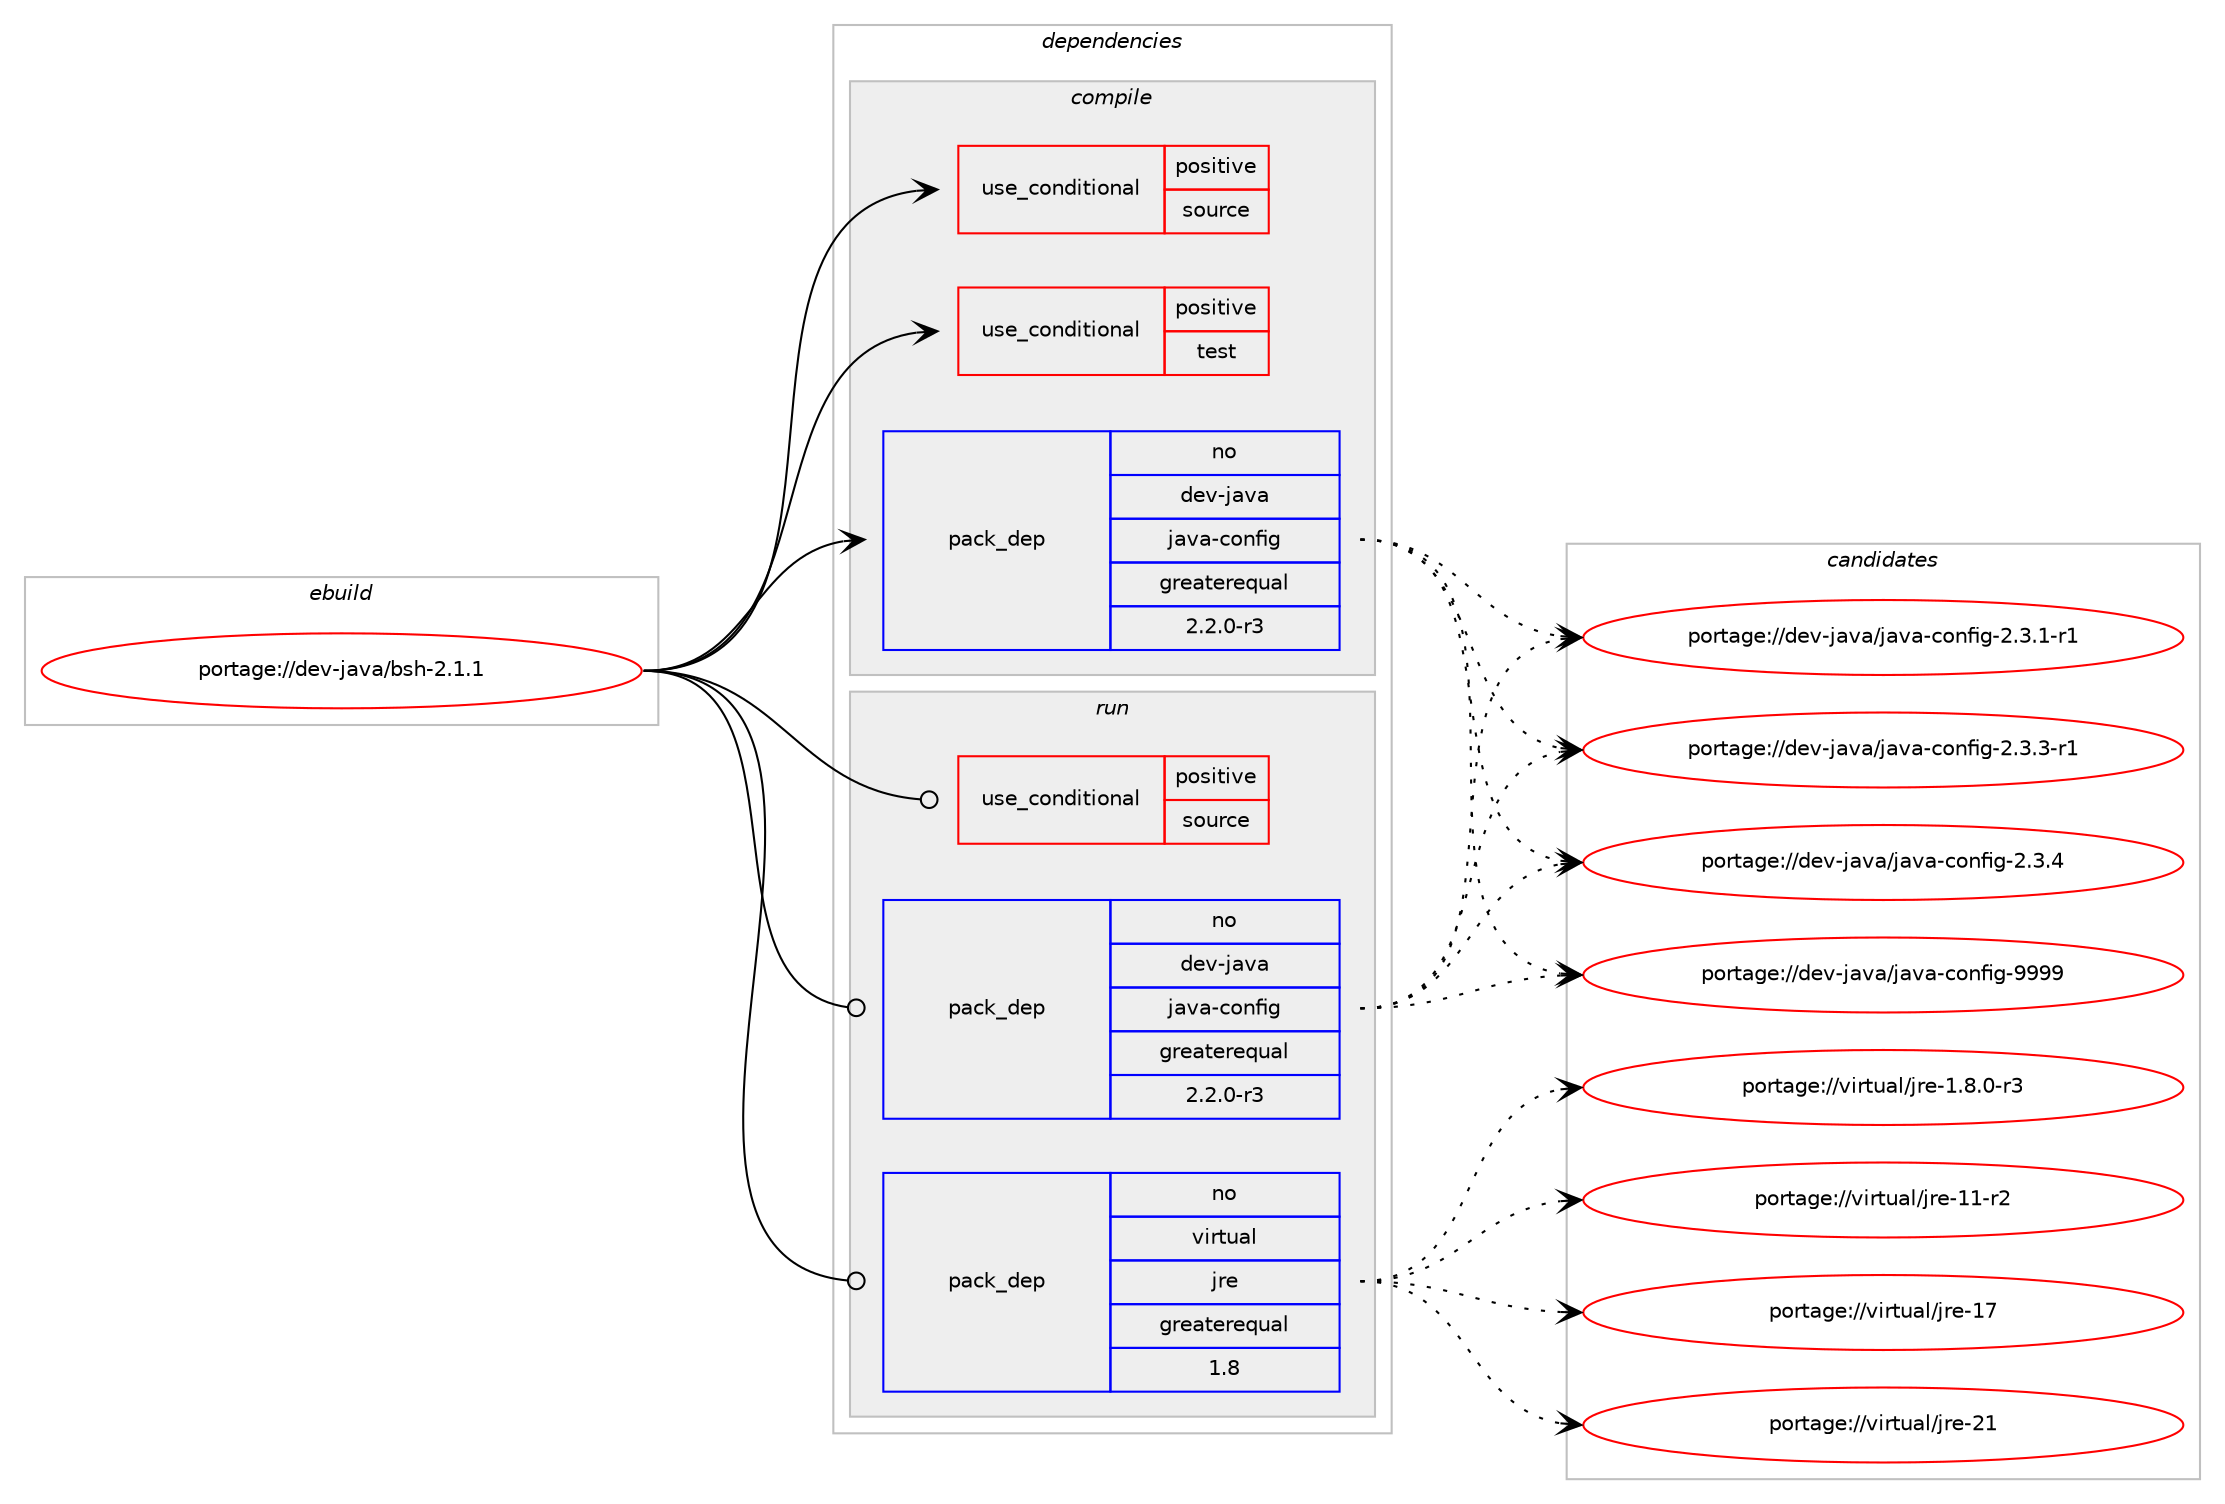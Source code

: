 digraph prolog {

# *************
# Graph options
# *************

newrank=true;
concentrate=true;
compound=true;
graph [rankdir=LR,fontname=Helvetica,fontsize=10,ranksep=1.5];#, ranksep=2.5, nodesep=0.2];
edge  [arrowhead=vee];
node  [fontname=Helvetica,fontsize=10];

# **********
# The ebuild
# **********

subgraph cluster_leftcol {
color=gray;
rank=same;
label=<<i>ebuild</i>>;
id [label="portage://dev-java/bsh-2.1.1", color=red, width=4, href="../dev-java/bsh-2.1.1.svg"];
}

# ****************
# The dependencies
# ****************

subgraph cluster_midcol {
color=gray;
label=<<i>dependencies</i>>;
subgraph cluster_compile {
fillcolor="#eeeeee";
style=filled;
label=<<i>compile</i>>;
subgraph cond20915 {
dependency47056 [label=<<TABLE BORDER="0" CELLBORDER="1" CELLSPACING="0" CELLPADDING="4"><TR><TD ROWSPAN="3" CELLPADDING="10">use_conditional</TD></TR><TR><TD>positive</TD></TR><TR><TD>source</TD></TR></TABLE>>, shape=none, color=red];
# *** BEGIN UNKNOWN DEPENDENCY TYPE (TODO) ***
# dependency47056 -> package_dependency(portage://dev-java/bsh-2.1.1,install,no,app-arch,zip,none,[,,],[],[])
# *** END UNKNOWN DEPENDENCY TYPE (TODO) ***

}
id:e -> dependency47056:w [weight=20,style="solid",arrowhead="vee"];
subgraph cond20916 {
dependency47057 [label=<<TABLE BORDER="0" CELLBORDER="1" CELLSPACING="0" CELLPADDING="4"><TR><TD ROWSPAN="3" CELLPADDING="10">use_conditional</TD></TR><TR><TD>positive</TD></TR><TR><TD>test</TD></TR></TABLE>>, shape=none, color=red];
# *** BEGIN UNKNOWN DEPENDENCY TYPE (TODO) ***
# dependency47057 -> package_dependency(portage://dev-java/bsh-2.1.1,install,no,dev-java,junit,none,[,,],[slot(4)],[])
# *** END UNKNOWN DEPENDENCY TYPE (TODO) ***

}
id:e -> dependency47057:w [weight=20,style="solid",arrowhead="vee"];
# *** BEGIN UNKNOWN DEPENDENCY TYPE (TODO) ***
# id -> package_dependency(portage://dev-java/bsh-2.1.1,install,no,dev-java,bsf,none,[,,],[slot(2.3)],[])
# *** END UNKNOWN DEPENDENCY TYPE (TODO) ***

# *** BEGIN UNKNOWN DEPENDENCY TYPE (TODO) ***
# id -> package_dependency(portage://dev-java/bsh-2.1.1,install,no,dev-java,jakarta-servlet-api,none,[,,],[slot(4)],[])
# *** END UNKNOWN DEPENDENCY TYPE (TODO) ***

subgraph pack25117 {
dependency47058 [label=<<TABLE BORDER="0" CELLBORDER="1" CELLSPACING="0" CELLPADDING="4" WIDTH="220"><TR><TD ROWSPAN="6" CELLPADDING="30">pack_dep</TD></TR><TR><TD WIDTH="110">no</TD></TR><TR><TD>dev-java</TD></TR><TR><TD>java-config</TD></TR><TR><TD>greaterequal</TD></TR><TR><TD>2.2.0-r3</TD></TR></TABLE>>, shape=none, color=blue];
}
id:e -> dependency47058:w [weight=20,style="solid",arrowhead="vee"];
# *** BEGIN UNKNOWN DEPENDENCY TYPE (TODO) ***
# id -> package_dependency(portage://dev-java/bsh-2.1.1,install,no,virtual,jdk,none,[,,],[slot(1.8)],[])
# *** END UNKNOWN DEPENDENCY TYPE (TODO) ***

}
subgraph cluster_compileandrun {
fillcolor="#eeeeee";
style=filled;
label=<<i>compile and run</i>>;
}
subgraph cluster_run {
fillcolor="#eeeeee";
style=filled;
label=<<i>run</i>>;
subgraph cond20917 {
dependency47059 [label=<<TABLE BORDER="0" CELLBORDER="1" CELLSPACING="0" CELLPADDING="4"><TR><TD ROWSPAN="3" CELLPADDING="10">use_conditional</TD></TR><TR><TD>positive</TD></TR><TR><TD>source</TD></TR></TABLE>>, shape=none, color=red];
# *** BEGIN UNKNOWN DEPENDENCY TYPE (TODO) ***
# dependency47059 -> package_dependency(portage://dev-java/bsh-2.1.1,run,no,app-arch,zip,none,[,,],[],[])
# *** END UNKNOWN DEPENDENCY TYPE (TODO) ***

}
id:e -> dependency47059:w [weight=20,style="solid",arrowhead="odot"];
# *** BEGIN UNKNOWN DEPENDENCY TYPE (TODO) ***
# id -> package_dependency(portage://dev-java/bsh-2.1.1,run,no,dev-java,bsf,none,[,,],[slot(2.3)],[])
# *** END UNKNOWN DEPENDENCY TYPE (TODO) ***

# *** BEGIN UNKNOWN DEPENDENCY TYPE (TODO) ***
# id -> package_dependency(portage://dev-java/bsh-2.1.1,run,no,dev-java,jakarta-servlet-api,none,[,,],[slot(4)],[])
# *** END UNKNOWN DEPENDENCY TYPE (TODO) ***

subgraph pack25118 {
dependency47060 [label=<<TABLE BORDER="0" CELLBORDER="1" CELLSPACING="0" CELLPADDING="4" WIDTH="220"><TR><TD ROWSPAN="6" CELLPADDING="30">pack_dep</TD></TR><TR><TD WIDTH="110">no</TD></TR><TR><TD>dev-java</TD></TR><TR><TD>java-config</TD></TR><TR><TD>greaterequal</TD></TR><TR><TD>2.2.0-r3</TD></TR></TABLE>>, shape=none, color=blue];
}
id:e -> dependency47060:w [weight=20,style="solid",arrowhead="odot"];
subgraph pack25119 {
dependency47061 [label=<<TABLE BORDER="0" CELLBORDER="1" CELLSPACING="0" CELLPADDING="4" WIDTH="220"><TR><TD ROWSPAN="6" CELLPADDING="30">pack_dep</TD></TR><TR><TD WIDTH="110">no</TD></TR><TR><TD>virtual</TD></TR><TR><TD>jre</TD></TR><TR><TD>greaterequal</TD></TR><TR><TD>1.8</TD></TR></TABLE>>, shape=none, color=blue];
}
id:e -> dependency47061:w [weight=20,style="solid",arrowhead="odot"];
}
}

# **************
# The candidates
# **************

subgraph cluster_choices {
rank=same;
color=gray;
label=<<i>candidates</i>>;

subgraph choice25117 {
color=black;
nodesep=1;
choice10010111845106971189747106971189745991111101021051034550465146494511449 [label="portage://dev-java/java-config-2.3.1-r1", color=red, width=4,href="../dev-java/java-config-2.3.1-r1.svg"];
choice10010111845106971189747106971189745991111101021051034550465146514511449 [label="portage://dev-java/java-config-2.3.3-r1", color=red, width=4,href="../dev-java/java-config-2.3.3-r1.svg"];
choice1001011184510697118974710697118974599111110102105103455046514652 [label="portage://dev-java/java-config-2.3.4", color=red, width=4,href="../dev-java/java-config-2.3.4.svg"];
choice10010111845106971189747106971189745991111101021051034557575757 [label="portage://dev-java/java-config-9999", color=red, width=4,href="../dev-java/java-config-9999.svg"];
dependency47058:e -> choice10010111845106971189747106971189745991111101021051034550465146494511449:w [style=dotted,weight="100"];
dependency47058:e -> choice10010111845106971189747106971189745991111101021051034550465146514511449:w [style=dotted,weight="100"];
dependency47058:e -> choice1001011184510697118974710697118974599111110102105103455046514652:w [style=dotted,weight="100"];
dependency47058:e -> choice10010111845106971189747106971189745991111101021051034557575757:w [style=dotted,weight="100"];
}
subgraph choice25118 {
color=black;
nodesep=1;
choice10010111845106971189747106971189745991111101021051034550465146494511449 [label="portage://dev-java/java-config-2.3.1-r1", color=red, width=4,href="../dev-java/java-config-2.3.1-r1.svg"];
choice10010111845106971189747106971189745991111101021051034550465146514511449 [label="portage://dev-java/java-config-2.3.3-r1", color=red, width=4,href="../dev-java/java-config-2.3.3-r1.svg"];
choice1001011184510697118974710697118974599111110102105103455046514652 [label="portage://dev-java/java-config-2.3.4", color=red, width=4,href="../dev-java/java-config-2.3.4.svg"];
choice10010111845106971189747106971189745991111101021051034557575757 [label="portage://dev-java/java-config-9999", color=red, width=4,href="../dev-java/java-config-9999.svg"];
dependency47060:e -> choice10010111845106971189747106971189745991111101021051034550465146494511449:w [style=dotted,weight="100"];
dependency47060:e -> choice10010111845106971189747106971189745991111101021051034550465146514511449:w [style=dotted,weight="100"];
dependency47060:e -> choice1001011184510697118974710697118974599111110102105103455046514652:w [style=dotted,weight="100"];
dependency47060:e -> choice10010111845106971189747106971189745991111101021051034557575757:w [style=dotted,weight="100"];
}
subgraph choice25119 {
color=black;
nodesep=1;
choice11810511411611797108471061141014549465646484511451 [label="portage://virtual/jre-1.8.0-r3", color=red, width=4,href="../virtual/jre-1.8.0-r3.svg"];
choice11810511411611797108471061141014549494511450 [label="portage://virtual/jre-11-r2", color=red, width=4,href="../virtual/jre-11-r2.svg"];
choice1181051141161179710847106114101454955 [label="portage://virtual/jre-17", color=red, width=4,href="../virtual/jre-17.svg"];
choice1181051141161179710847106114101455049 [label="portage://virtual/jre-21", color=red, width=4,href="../virtual/jre-21.svg"];
dependency47061:e -> choice11810511411611797108471061141014549465646484511451:w [style=dotted,weight="100"];
dependency47061:e -> choice11810511411611797108471061141014549494511450:w [style=dotted,weight="100"];
dependency47061:e -> choice1181051141161179710847106114101454955:w [style=dotted,weight="100"];
dependency47061:e -> choice1181051141161179710847106114101455049:w [style=dotted,weight="100"];
}
}

}
